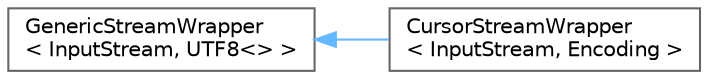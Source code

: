 digraph "Graphical Class Hierarchy"
{
 // LATEX_PDF_SIZE
  bgcolor="transparent";
  edge [fontname=Helvetica,fontsize=10,labelfontname=Helvetica,labelfontsize=10];
  node [fontname=Helvetica,fontsize=10,shape=box,height=0.2,width=0.4];
  rankdir="LR";
  Node0 [id="Node000000",label="GenericStreamWrapper\l\< InputStream, UTF8\<\> \>",height=0.2,width=0.4,color="grey40", fillcolor="white", style="filled",URL="$class_generic_stream_wrapper.html",tooltip=" "];
  Node0 -> Node1 [id="edge4_Node000000_Node000001",dir="back",color="steelblue1",style="solid",tooltip=" "];
  Node1 [id="Node000001",label="CursorStreamWrapper\l\< InputStream, Encoding \>",height=0.2,width=0.4,color="grey40", fillcolor="white", style="filled",URL="$class_cursor_stream_wrapper.html",tooltip="Cursor stream wrapper for counting line and column number if error exists."];
}
